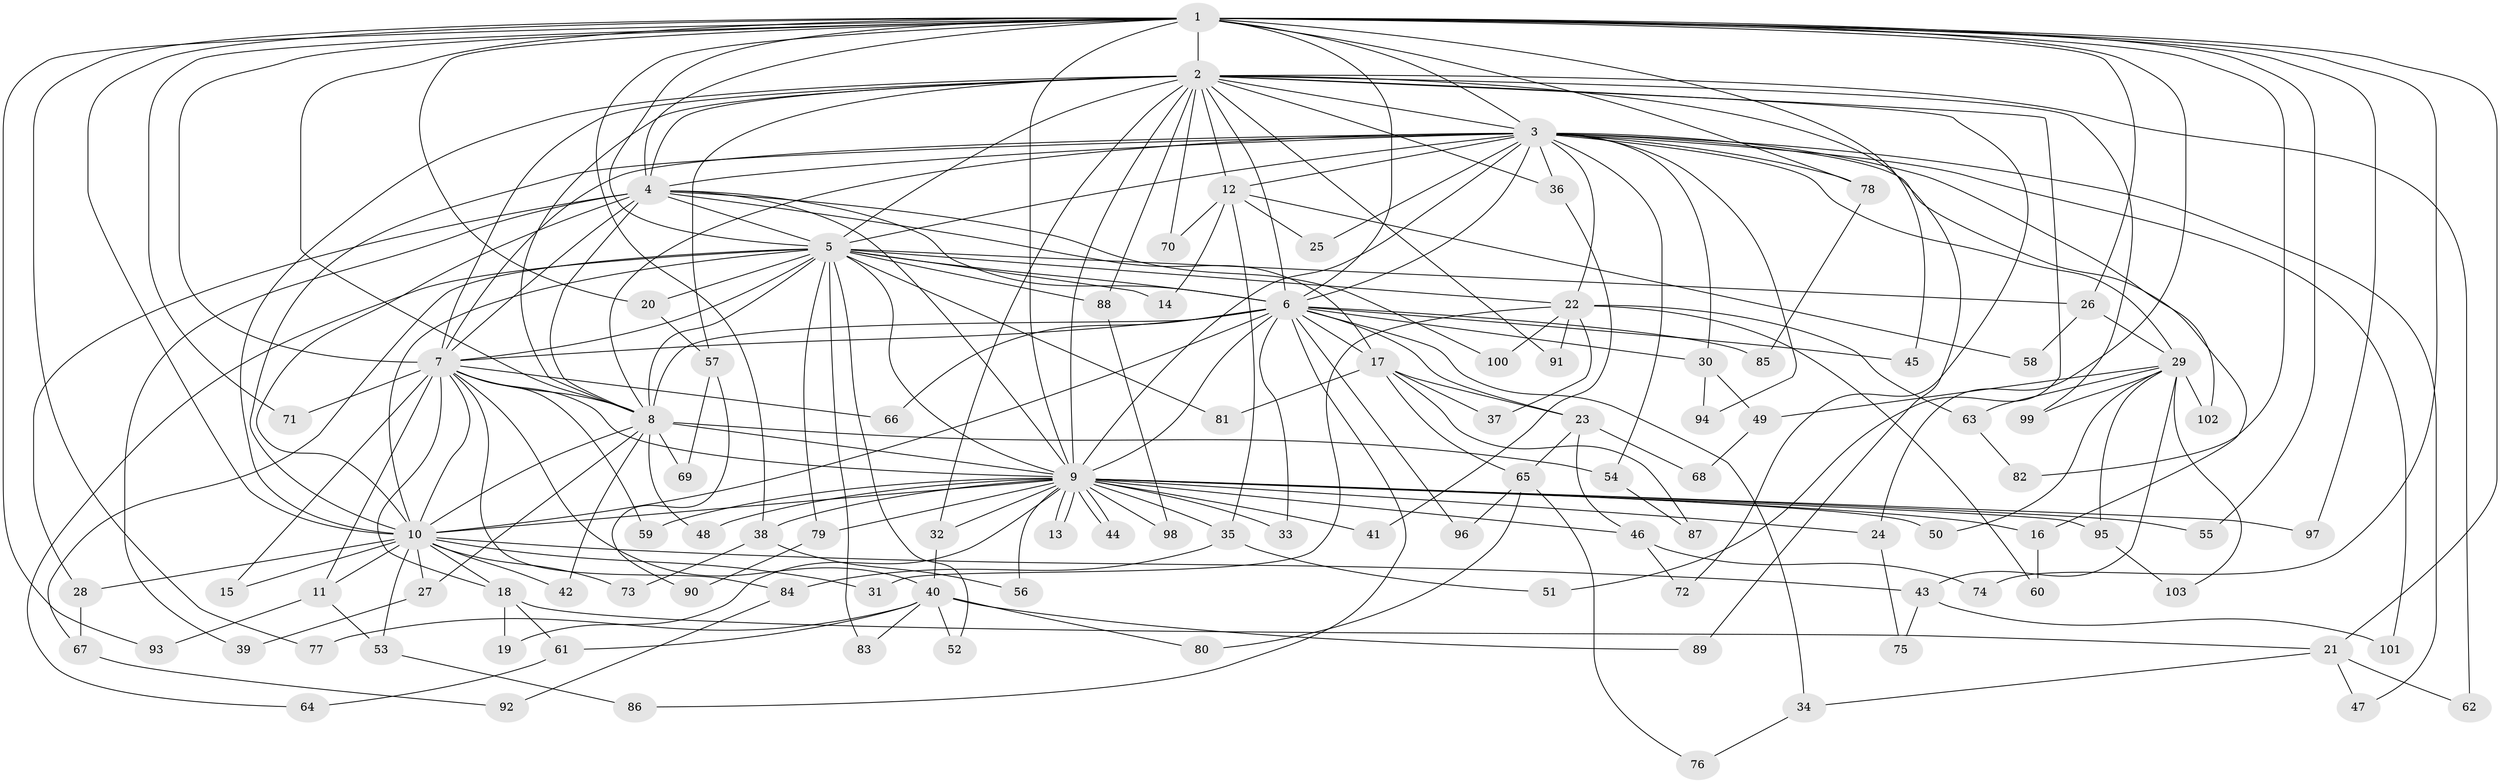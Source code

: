 // coarse degree distribution, {15: 0.0196078431372549, 21: 0.0392156862745098, 10: 0.0196078431372549, 1: 0.0784313725490196, 2: 0.5490196078431373, 4: 0.09803921568627451, 3: 0.11764705882352941, 5: 0.0196078431372549, 17: 0.0196078431372549, 8: 0.0196078431372549, 11: 0.0196078431372549}
// Generated by graph-tools (version 1.1) at 2025/48/03/04/25 21:48:13]
// undirected, 103 vertices, 231 edges
graph export_dot {
graph [start="1"]
  node [color=gray90,style=filled];
  1;
  2;
  3;
  4;
  5;
  6;
  7;
  8;
  9;
  10;
  11;
  12;
  13;
  14;
  15;
  16;
  17;
  18;
  19;
  20;
  21;
  22;
  23;
  24;
  25;
  26;
  27;
  28;
  29;
  30;
  31;
  32;
  33;
  34;
  35;
  36;
  37;
  38;
  39;
  40;
  41;
  42;
  43;
  44;
  45;
  46;
  47;
  48;
  49;
  50;
  51;
  52;
  53;
  54;
  55;
  56;
  57;
  58;
  59;
  60;
  61;
  62;
  63;
  64;
  65;
  66;
  67;
  68;
  69;
  70;
  71;
  72;
  73;
  74;
  75;
  76;
  77;
  78;
  79;
  80;
  81;
  82;
  83;
  84;
  85;
  86;
  87;
  88;
  89;
  90;
  91;
  92;
  93;
  94;
  95;
  96;
  97;
  98;
  99;
  100;
  101;
  102;
  103;
  1 -- 2;
  1 -- 3;
  1 -- 4;
  1 -- 5;
  1 -- 6;
  1 -- 7;
  1 -- 8;
  1 -- 9;
  1 -- 10;
  1 -- 20;
  1 -- 21;
  1 -- 24;
  1 -- 26;
  1 -- 38;
  1 -- 45;
  1 -- 55;
  1 -- 71;
  1 -- 74;
  1 -- 77;
  1 -- 78;
  1 -- 82;
  1 -- 93;
  1 -- 97;
  2 -- 3;
  2 -- 4;
  2 -- 5;
  2 -- 6;
  2 -- 7;
  2 -- 8;
  2 -- 9;
  2 -- 10;
  2 -- 12;
  2 -- 32;
  2 -- 36;
  2 -- 51;
  2 -- 57;
  2 -- 62;
  2 -- 70;
  2 -- 72;
  2 -- 88;
  2 -- 89;
  2 -- 91;
  2 -- 99;
  3 -- 4;
  3 -- 5;
  3 -- 6;
  3 -- 7;
  3 -- 8;
  3 -- 9;
  3 -- 10;
  3 -- 12;
  3 -- 16;
  3 -- 22;
  3 -- 25;
  3 -- 29;
  3 -- 30;
  3 -- 36;
  3 -- 47;
  3 -- 54;
  3 -- 78;
  3 -- 94;
  3 -- 101;
  3 -- 102;
  4 -- 5;
  4 -- 6;
  4 -- 7;
  4 -- 8;
  4 -- 9;
  4 -- 10;
  4 -- 17;
  4 -- 28;
  4 -- 39;
  4 -- 100;
  5 -- 6;
  5 -- 7;
  5 -- 8;
  5 -- 9;
  5 -- 10;
  5 -- 14;
  5 -- 20;
  5 -- 22;
  5 -- 26;
  5 -- 52;
  5 -- 64;
  5 -- 67;
  5 -- 79;
  5 -- 81;
  5 -- 83;
  5 -- 88;
  6 -- 7;
  6 -- 8;
  6 -- 9;
  6 -- 10;
  6 -- 17;
  6 -- 23;
  6 -- 30;
  6 -- 33;
  6 -- 34;
  6 -- 45;
  6 -- 66;
  6 -- 85;
  6 -- 86;
  6 -- 96;
  7 -- 8;
  7 -- 9;
  7 -- 10;
  7 -- 11;
  7 -- 15;
  7 -- 18;
  7 -- 40;
  7 -- 59;
  7 -- 66;
  7 -- 71;
  7 -- 84;
  8 -- 9;
  8 -- 10;
  8 -- 27;
  8 -- 42;
  8 -- 48;
  8 -- 54;
  8 -- 69;
  9 -- 10;
  9 -- 13;
  9 -- 13;
  9 -- 16;
  9 -- 19;
  9 -- 24;
  9 -- 32;
  9 -- 33;
  9 -- 35;
  9 -- 38;
  9 -- 41;
  9 -- 44;
  9 -- 44;
  9 -- 46;
  9 -- 48;
  9 -- 50;
  9 -- 55;
  9 -- 56;
  9 -- 59;
  9 -- 79;
  9 -- 95;
  9 -- 97;
  9 -- 98;
  10 -- 11;
  10 -- 15;
  10 -- 18;
  10 -- 27;
  10 -- 28;
  10 -- 31;
  10 -- 42;
  10 -- 43;
  10 -- 53;
  10 -- 73;
  11 -- 53;
  11 -- 93;
  12 -- 14;
  12 -- 25;
  12 -- 35;
  12 -- 58;
  12 -- 70;
  16 -- 60;
  17 -- 23;
  17 -- 37;
  17 -- 65;
  17 -- 81;
  17 -- 87;
  18 -- 19;
  18 -- 21;
  18 -- 61;
  20 -- 57;
  21 -- 34;
  21 -- 47;
  21 -- 62;
  22 -- 31;
  22 -- 37;
  22 -- 60;
  22 -- 63;
  22 -- 91;
  22 -- 100;
  23 -- 46;
  23 -- 65;
  23 -- 68;
  24 -- 75;
  26 -- 29;
  26 -- 58;
  27 -- 39;
  28 -- 67;
  29 -- 43;
  29 -- 49;
  29 -- 50;
  29 -- 63;
  29 -- 95;
  29 -- 99;
  29 -- 102;
  29 -- 103;
  30 -- 49;
  30 -- 94;
  32 -- 40;
  34 -- 76;
  35 -- 51;
  35 -- 84;
  36 -- 41;
  38 -- 56;
  38 -- 73;
  40 -- 52;
  40 -- 61;
  40 -- 77;
  40 -- 80;
  40 -- 83;
  40 -- 89;
  43 -- 75;
  43 -- 101;
  46 -- 72;
  46 -- 74;
  49 -- 68;
  53 -- 86;
  54 -- 87;
  57 -- 69;
  57 -- 90;
  61 -- 64;
  63 -- 82;
  65 -- 76;
  65 -- 80;
  65 -- 96;
  67 -- 92;
  78 -- 85;
  79 -- 90;
  84 -- 92;
  88 -- 98;
  95 -- 103;
}
